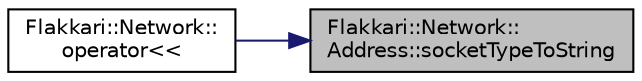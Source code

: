 digraph "Flakkari::Network::Address::socketTypeToString"
{
 // LATEX_PDF_SIZE
  edge [fontname="Helvetica",fontsize="10",labelfontname="Helvetica",labelfontsize="10"];
  node [fontname="Helvetica",fontsize="10",shape=record];
  rankdir="RL";
  Node1 [label="Flakkari::Network::\lAddress::socketTypeToString",height=0.2,width=0.4,color="black", fillcolor="grey75", style="filled", fontcolor="black",tooltip="Convert SocketType to string."];
  Node1 -> Node2 [dir="back",color="midnightblue",fontsize="10",style="solid",fontname="Helvetica"];
  Node2 [label="Flakkari::Network::\loperator\<\<",height=0.2,width=0.4,color="black", fillcolor="white", style="filled",URL="$db/db0/namespaceFlakkari_1_1Network.html#a1c03b27ad69d2ca581d699fbc90ab970",tooltip="Overload of operator<< for Address."];
}

